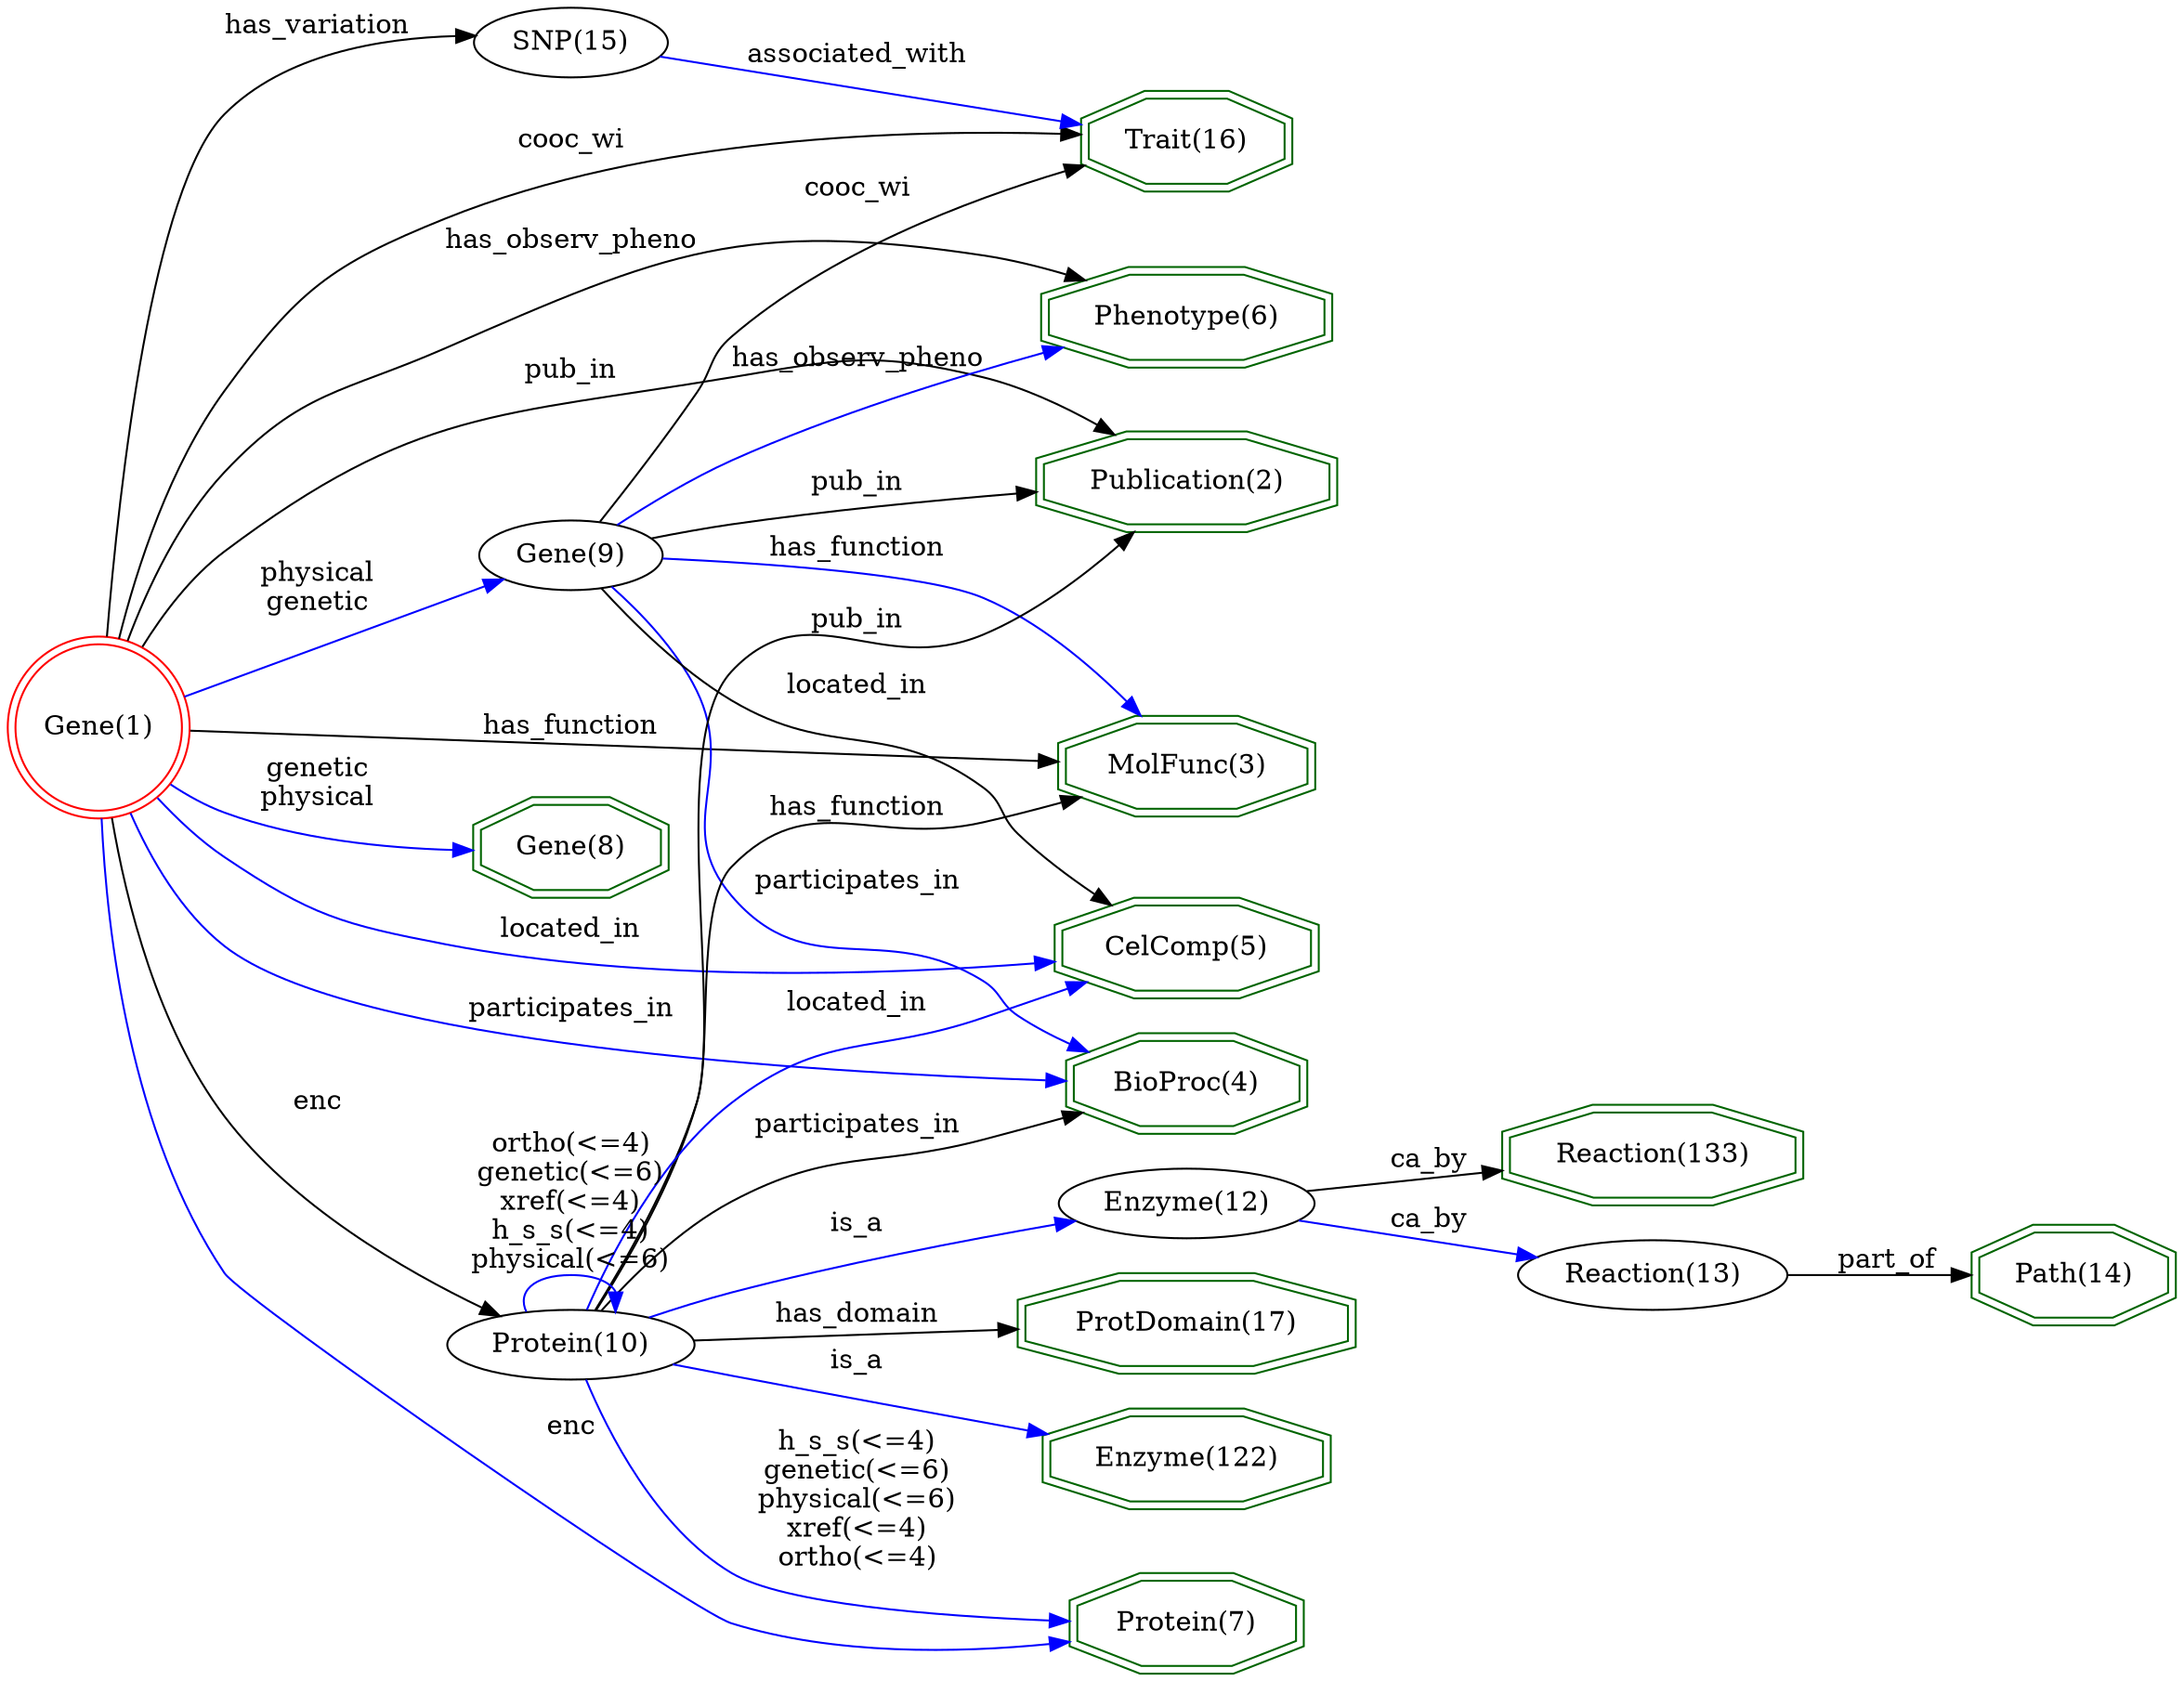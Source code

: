 digraph {
	graph [_draw_="c 9 -#fffffe00 C 7 -#ffffff P 4 0 0 0 830 978.39 830 978.39 0 ",
		bb="0,0,978.39,830",
		rankdir=LR,
		xdotversion=1.7
	];
	node [label="\N"];
	"Trait(16)"	[_draw_="c 7 -#006400 p 8 564.96 754.54 564.96 769.46 538.42 780 500.89 780 474.36 769.46 474.36 754.54 500.89 744 538.42 744 c 7 -#006400 \
p 8 568.97 751.83 568.97 772.17 539.19 784 500.12 784 470.34 772.17 470.34 751.83 500.12 740 539.19 740 ",
		_ldraw_="F 14 11 -Times-Roman c 7 -#000000 T 519.66 757.8 0 50.05 9 -Trait(16) ",
		color=darkgreen,
		height=0.61111,
		pos="519.66,762",
		shape=doubleoctagon,
		width=1.3655];
	"Reaction(133)"	[_draw_="c 7 -#006400 p 8 802.34 243.54 802.34 258.46 763.75 269 709.17 269 670.58 258.46 670.58 243.54 709.17 233 763.75 233 c 7 -#006400 \
p 8 806.35 240.49 806.35 261.51 764.29 273 708.63 273 666.57 261.51 666.57 240.49 708.63 229 764.29 229 ",
		_ldraw_="F 14 11 -Times-Roman c 7 -#000000 T 736.46 246.8 0 80.08 13 -Reaction(133) ",
		color=darkgreen,
		height=0.61111,
		pos="736.46,251",
		shape=doubleoctagon,
		width=1.9359];
	"Path(14)"	[_draw_="c 7 -#006400 p 8 974.3 185.54 974.3 200.46 948.64 211 912.34 211 886.67 200.46 886.67 185.54 912.34 175 948.64 175 c 7 -#006400 \
p 8 978.3 182.86 978.3 203.14 949.42 215 911.55 215 882.68 203.14 882.68 182.86 911.55 171 949.42 171 ",
		_ldraw_="F 14 11 -Times-Roman c 7 -#000000 T 930.49 188.8 0 48.21 8 -Path(14) ",
		color=darkgreen,
		height=0.61111,
		pos="930.49,193",
		shape=doubleoctagon,
		width=1.3307];
	"BioProc(4)"	[_draw_="c 7 -#006400 p 8 573.11 277.54 573.11 292.46 541.8 303 497.52 303 466.2 292.46 466.2 277.54 497.52 267 541.8 267 c 7 -#006400 p \
8 577.11 274.67 577.11 295.33 542.45 307 496.86 307 462.2 295.33 462.2 274.67 496.86 263 542.45 263 ",
		_ldraw_="F 14 11 -Times-Roman c 7 -#000000 T 519.66 280.8 0 62.21 10 -BioProc(4) ",
		color=darkgreen,
		height=0.61111,
		pos="519.66,285",
		shape=doubleoctagon,
		width=1.5966];
	"ProtDomain(17)"	[_draw_="c 7 -#006400 p 8 593.51 161.54 593.51 176.46 550.25 187 489.07 187 445.8 176.46 445.8 161.54 489.07 151 550.25 151 c 7 -#006400 \
p 8 597.52 158.4 597.52 179.6 550.73 191 488.58 191 441.79 179.6 441.79 158.4 488.58 147 550.73 147 ",
		_ldraw_="F 14 11 -Times-Roman c 7 -#000000 T 519.66 164.8 0 91.77 14 -ProtDomain(17) ",
		color=darkgreen,
		height=0.61111,
		pos="519.66,169",
		shape=doubleoctagon,
		width=2.1578];
	"Enzyme(122)"	[_draw_="c 7 -#006400 p 8 582.72 99.54 582.72 114.46 545.78 125 493.53 125 456.59 114.46 456.59 99.54 493.53 89 545.78 89 c 7 -#006400 p \
8 586.73 96.53 586.73 117.47 546.34 129 492.97 129 452.59 117.47 452.59 96.53 492.97 85 546.34 85 ",
		_ldraw_="F 14 11 -Times-Roman c 7 -#000000 T 519.66 102.8 0 76.19 11 -Enzyme(122) ",
		color=darkgreen,
		height=0.61111,
		pos="519.66,107",
		shape=doubleoctagon,
		width=1.8621];
	"Publication(2)"	[_draw_="c 7 -#006400 p 8 585.55 582.54 585.55 597.46 546.95 608 492.36 608 453.76 597.46 453.76 582.54 492.36 572 546.95 572 c 7 -#006400 \
p 8 589.56 579.49 589.56 600.51 547.49 612 491.82 612 449.75 600.51 449.75 579.49 491.82 568 547.49 568 ",
		_ldraw_="F 14 11 -Times-Roman c 7 -#000000 T 519.66 585.8 0 80.1 14 -Publication(2) ",
		color=darkgreen,
		height=0.61111,
		pos="519.66,590",
		shape=doubleoctagon,
		width=1.9362];
	"Phenotype(6)"	[_draw_="c 7 -#006400 p 8 582.18 665.54 582.18 680.46 545.55 691 493.76 691 457.14 680.46 457.14 665.54 493.76 655 545.55 655 c 7 -#006400 \
p 8 586.18 662.53 586.18 683.47 546.12 695 493.2 695 453.13 683.47 453.13 662.53 493.2 651 546.12 651 ",
		_ldraw_="F 14 11 -Times-Roman c 7 -#000000 T 519.66 668.8 0 75.43 12 -Phenotype(6) ",
		color=darkgreen,
		height=0.61111,
		pos="519.66,673",
		shape=doubleoctagon,
		width=1.8475];
	"MolFunc(3)"	[_draw_="c 7 -#006400 p 8 577.05 438.54 577.05 453.46 543.43 464 495.88 464 462.27 453.46 462.27 438.54 495.88 428 543.43 428 c 7 -#006400 \
p 8 581.06 435.61 581.06 456.39 544.05 468 495.27 468 458.25 456.39 458.25 435.61 495.27 424 544.05 424 ",
		_ldraw_="F 14 11 -Times-Roman c 7 -#000000 T 519.66 441.8 0 67.66 10 -MolFunc(3) ",
		color=darkgreen,
		height=0.61111,
		pos="519.66,446",
		shape=doubleoctagon,
		width=1.7];
	"Protein(7)"	[_draw_="c 7 -#006400 p 8 569.18 14.54 569.18 29.46 540.17 40 499.14 40 470.13 29.46 470.13 14.54 499.14 4 540.17 4 c 7 -#006400 p 8 573.16 \
11.74 573.16 32.26 540.87 44 498.45 44 466.15 32.26 466.15 11.74 498.45 0 540.87 0 ",
		_ldraw_="F 14 11 -Times-Roman c 7 -#000000 T 519.66 17.8 0 56.77 10 -Protein(7) ",
		color=darkgreen,
		height=0.61111,
		pos="519.66,22",
		shape=doubleoctagon,
		width=1.4931];
	"Gene(1)"	[_draw_="c 7 -#ff0000 e 43.08 459 39.15 39.15 c 7 -#ff0000 e 43.08 459 43.15 43.15 ",
		_ldraw_="F 14 11 -Times-Roman c 7 -#000000 T 43.08 454.8 0 45.86 7 -Gene(1) ",
		color=red,
		height=1.1966,
		pos="43.077,459",
		shape=doublecircle,
		width=1.1966];
	"Gene(1)" -> "Trait(16)"	[_draw_="c 7 -#000000 B 10 52.67 501.01 61.52 537.7 77.8 591.3 104.15 632 135.16 679.88 146.04 695.56 197.57 720 282.44 760.24 393.28 765.85 \
460.05 764.89 ",
		_hdraw_="S 5 -solid c 7 -#000000 C 7 -#000000 P 3 460.45 768.38 470.38 764.68 460.31 761.38 ",
		_ldraw_="F 14 11 -Times-Roman c 7 -#000000 T 249.67 754.8 0 47.43 7 -cooc_wi ",
		color=black,
		label=cooc_wi,
		lp="249.67,759",
		pos="e,470.38,764.68 52.671,501.01 61.522,537.7 77.795,591.3 104.15,632 135.16,679.88 146.04,695.56 197.57,720 282.44,760.24 393.28,765.85 \
460.05,764.89"];
	"Gene(1)" -> "BioProc(4)"	[_draw_="c 7 -#0000ff B 7 59.33 418.83 69.23 397.54 84.06 372.46 104.15 356 203.67 274.47 362.57 271.54 451.96 277.63 ",
		_hdraw_="S 5 -solid c 7 -#0000ff C 7 -#0000ff P 3 451.75 281.12 461.98 278.37 452.26 274.14 ",
		_ldraw_="F 14 11 -Times-Roman c 7 -#000000 T 249.67 306.8 0 82.41 15 -participates_in ",
		color=blue,
		label=participates_in,
		lp="249.67,311",
		pos="e,461.98,278.37 59.328,418.83 69.226,397.54 84.057,372.46 104.15,356 203.67,274.47 362.57,271.54 451.96,277.63"];
	"Gene(1)" -> "Publication(2)"	[_draw_="c 7 -#000000 B 13 62.57 497.8 72.76 515.9 86.88 536.57 104.15 551 183.99 617.68 217.83 621.37 319.77 642 365.17 651.19 379.12 653.51 \
423.98 642 443.59 636.97 463.51 626.93 479.98 617 ",
		_hdraw_="S 5 -solid c 7 -#000000 C 7 -#000000 P 3 482.12 619.79 488.75 611.53 478.42 613.85 ",
		_ldraw_="F 14 11 -Times-Roman c 7 -#000000 T 249.67 640.8 0 38.89 6 -pub_in ",
		color=black,
		label=pub_in,
		lp="249.67,645",
		pos="e,488.75,611.53 62.567,497.8 72.763,515.9 86.877,536.57 104.15,551 183.99,617.68 217.83,621.37 319.77,642 365.17,651.19 379.12,653.51 \
423.98,642 443.59,636.97 463.51,626.93 479.98,617"];
	"Gene(1)" -> "Phenotype(6)"	[_draw_="c 7 -#000000 B 13 56.65 500.21 66.48 527.7 82.18 563.53 104.15 590 136.63 629.12 152.83 631.87 197.57 656 288.1 704.83 322.4 720.21 \
423.98 704 437.99 701.76 452.76 697.77 466.34 693.39 ",
		_hdraw_="S 5 -solid c 7 -#000000 C 7 -#000000 P 3 467.64 696.64 476 690.14 465.41 690.01 ",
		_ldraw_="F 14 11 -Times-Roman c 7 -#000000 T 249.67 704.8 0 104.2 16 -has_observ_pheno ",
		color=black,
		label=has_observ_pheno,
		lp="249.67,709",
		pos="e,476,690.14 56.652,500.21 66.479,527.7 82.179,563.53 104.15,590 136.63,629.12 152.83,631.87 197.57,656 288.1,704.83 322.4,720.21 \
423.98,704 437.99,701.76 452.76,697.77 466.34,693.39"];
	"Gene(1)" -> "MolFunc(3)"	[_draw_="c 7 -#000000 B 4 86.19 457.85 167.78 455.61 348.13 450.67 448.24 447.93 ",
		_hdraw_="S 5 -solid c 7 -#000000 C 7 -#000000 P 3 448.36 451.43 458.26 447.65 448.17 444.43 ",
		_ldraw_="F 14 11 -Times-Roman c 7 -#000000 T 249.67 456.8 0 72.32 12 -has_function ",
		color=black,
		label=has_function,
		lp="249.67,461",
		pos="e,458.26,447.65 86.193,457.85 167.78,455.61 348.13,450.67 448.24,447.93"];
	"Gene(1)" -> "Protein(7)"	[_draw_="c 7 -#0000ff B 10 45.63 415.53 49.38 360.33 62 263.88 104.15 194 167.76 88.56 203.19 59.65 319.77 20 363.53 5.12 415.9 6.34 455.91 \
10.9 ",
		_hdraw_="S 5 -solid c 7 -#0000ff C 7 -#0000ff P 3 455.71 14.41 466.07 12.16 456.57 7.46 ",
		_ldraw_="F 14 11 -Times-Roman c 7 -#000000 T 249.67 80.8 0 19.43 3 -enc ",
		color=blue,
		label=enc,
		lp="249.67,85",
		pos="e,466.07,12.161 45.634,415.53 49.383,360.33 62,263.88 104.15,194 167.76,88.556 203.19,59.653 319.77,20 363.53,5.1176 415.9,6.3444 \
455.91,10.903"];
	"Gene(8)"	[_draw_="c 7 -#006400 p 8 291.79 393.54 291.79 408.46 267.12 419 232.23 419 207.56 408.46 207.56 393.54 232.23 383 267.12 383 c 7 -#006400 \
p 8 295.77 390.9 295.77 411.1 267.93 423 231.42 423 203.58 411.1 203.58 390.9 231.42 379 267.93 379 ",
		_ldraw_="F 14 11 -Times-Roman c 7 -#000000 T 249.67 396.8 0 45.86 7 -Gene(8) ",
		color=darkgreen,
		height=0.61111,
		pos="249.67,401",
		shape=doubleoctagon,
		width=1.286];
	"Gene(1)" -> "Gene(8)"	[_draw_="c 7 -#0000ff B 7 76.71 431.83 85.19 426.04 94.63 420.59 104.15 417 132.33 406.39 165.62 402.19 193.14 400.74 ",
		_hdraw_="S 5 -solid c 7 -#0000ff C 7 -#0000ff P 3 193.54 404.22 203.39 400.3 193.25 397.23 ",
		_ldraw_="F 14 11 -Times-Roman c 7 -#000000 T 141.86 433.8 0 40.42 7 -genetic F 14 11 -Times-Roman c 7 -#000000 T 141.86 419.8 0 46.66 8 -physical ",
		color=blue,
		label="genetic\nphysical",
		lp="141.86,431",
		pos="e,203.39,400.3 76.71,431.83 85.187,426.04 94.626,420.59 104.15,417 132.33,406.39 165.62,402.19 193.14,400.74"];
	"CelComp(5)"	[_draw_="c 7 -#006400 p 8 578.26 339.54 578.26 354.46 543.93 365 495.38 365 461.05 354.46 461.05 339.54 495.38 329 543.93 329 c 7 -#006400 \
p 8 582.25 336.59 582.25 357.41 544.53 369 494.79 369 457.07 357.41 457.07 336.59 494.79 325 544.53 325 ",
		_ldraw_="F 14 11 -Times-Roman c 7 -#000000 T 519.66 342.8 0 69.99 10 -CelComp(5) ",
		color=darkgreen,
		height=0.61111,
		pos="519.66,347",
		shape=doubleoctagon,
		width=1.7443];
	"Gene(1)" -> "CelComp(5)"	[_draw_="c 7 -#0000ff B 10 71.3 426.24 80.94 415.98 92.34 405.21 104.15 397 141.39 371.12 153.33 365.93 197.57 356 281.5 337.16 380.86 337.76 \
446.58 341.21 ",
		_hdraw_="S 5 -solid c 7 -#0000ff C 7 -#0000ff P 3 446.65 344.72 456.83 341.78 447.05 337.73 ",
		_ldraw_="F 14 11 -Times-Roman c 7 -#000000 T 249.67 358.8 0 58.31 10 -located_in ",
		color=blue,
		label=located_in,
		lp="249.67,363",
		pos="e,456.83,341.78 71.299,426.24 80.936,415.98 92.338,405.21 104.15,397 141.39,371.12 153.33,365.93 197.57,356 281.5,337.16 380.86,\
337.76 446.58,341.21"];
	"SNP(15)"	[_draw_="c 7 -#000000 e 249.67 812 41.13 18 ",
		_ldraw_="F 14 11 -Times-Roman c 7 -#000000 T 249.67 807.8 0 49.01 7 -SNP(15) ",
		height=0.5,
		pos="249.67,812",
		width=1.1406];
	"Gene(1)" -> "SNP(15)"	[_draw_="c 7 -#000000 B 7 46.6 502.11 52.02 579.38 67.37 737.06 104.15 776 128.08 801.33 166.87 809.97 198.24 812.47 ",
		_hdraw_="S 5 -solid c 7 -#000000 C 7 -#000000 P 3 198.37 815.98 208.56 813.1 198.79 809 ",
		_ldraw_="F 14 11 -Times-Roman c 7 -#000000 T 141.86 812.8 0 75.42 13 -has_variation ",
		color=black,
		label=has_variation,
		lp="141.86,817",
		pos="e,208.56,813.1 46.603,502.11 52.017,579.38 67.37,737.06 104.15,776 128.08,801.33 166.87,809.97 198.24,812.47"];
	"Gene(9)"	[_draw_="c 7 -#000000 e 249.67 553 39.15 18 ",
		_ldraw_="F 14 11 -Times-Roman c 7 -#000000 T 249.67 548.8 0 45.86 7 -Gene(9) ",
		height=0.5,
		pos="249.67,553",
		width=1.0855];
	"Gene(1)" -> "Gene(9)"	[_draw_="c 7 -#0000ff B 4 82.56 476.68 119.75 493.77 175.68 519.46 212.18 536.23 ",
		_hdraw_="S 5 -solid c 7 -#0000ff C 7 -#0000ff P 3 210.93 539.51 221.48 540.5 213.85 533.15 ",
		_ldraw_="F 14 11 -Times-Roman c 7 -#000000 T 141.86 535.8 0 46.66 8 -physical F 14 11 -Times-Roman c 7 -#000000 T 141.86 521.8 0 40.42 7 \
-genetic ",
		color=blue,
		label="physical\ngenetic",
		lp="141.86,533",
		pos="e,221.48,540.5 82.56,476.68 119.75,493.77 175.68,519.46 212.18,536.23"];
	"Protein(10)"	[_draw_="c 7 -#000000 e 249.67 155 50.27 18 ",
		_ldraw_="F 14 11 -Times-Roman c 7 -#000000 T 249.67 150.8 0 63.77 11 -Protein(10) ",
		height=0.5,
		pos="249.67,155",
		width=1.3996];
	"Gene(1)" -> "Protein(10)"	[_draw_="c 7 -#000000 B 7 50.16 416.17 57.58 375.42 73.18 313.83 104.15 269 132.3 228.26 179.31 195.08 212.04 175.23 ",
		_hdraw_="S 5 -solid c 7 -#000000 C 7 -#000000 P 3 214.06 178.1 220.87 169.99 210.49 172.08 ",
		_ldraw_="F 14 11 -Times-Roman c 7 -#000000 T 141.86 271.8 0 19.43 3 -enc ",
		color=black,
		label=enc,
		lp="141.86,276",
		pos="e,220.87,169.99 50.159,416.17 57.58,375.42 73.182,313.83 104.15,269 132.3,228.26 179.31,195.08 212.04,175.23"];
	"SNP(15)" -> "Trait(16)"	[_draw_="c 7 -#0000ff B 4 287.66 805.1 332.3 796.77 407.93 782.66 460.43 772.86 ",
		_hdraw_="S 5 -solid c 7 -#0000ff C 7 -#0000ff P 3 461.09 776.3 470.28 771.03 459.81 769.42 ",
		_ldraw_="F 14 11 -Times-Roman c 7 -#000000 T 371.88 800.8 0 89.42 15 -associated_with ",
		color=blue,
		label=associated_with,
		lp="371.88,805",
		pos="e,470.28,771.03 287.66,805.1 332.3,796.77 407.93,782.66 460.43,772.86"];
	"Enzyme(12)"	[_draw_="c 7 -#000000 e 519.66 227 53.63 18 ",
		_ldraw_="F 14 11 -Times-Roman c 7 -#000000 T 519.66 222.8 0 69.19 10 -Enzyme(12) ",
		height=0.5,
		pos="519.66,227",
		width=1.4949];
	"Enzyme(12)" -> "Reaction(133)"	[_draw_="c 7 -#000000 B 4 571.02 232.63 596.53 235.48 628.09 239 656.72 242.2 ",
		_hdraw_="S 5 -solid c 7 -#000000 C 7 -#000000 P 3 656.39 245.69 666.71 243.32 657.16 238.73 ",
		_ldraw_="F 14 11 -Times-Roman c 7 -#000000 T 632.05 244.8 0 33.43 5 -ca_by ",
		color=black,
		label=ca_by,
		lp="632.05,249",
		pos="e,666.71,243.32 571.02,232.63 596.53,235.48 628.09,239 656.72,242.2"];
	"Reaction(13)"	[_draw_="c 7 -#000000 e 736.46 193 56.04 18 ",
		_ldraw_="F 14 11 -Times-Roman c 7 -#000000 T 736.46 188.8 0 73.08 12 -Reaction(13) ",
		height=0.5,
		pos="736.46,193",
		width=1.5631];
	"Enzyme(12)" -> "Reaction(13)"	[_draw_="c 7 -#0000ff B 4 568.6 219.41 600.2 214.41 641.82 207.82 675.59 202.48 ",
		_hdraw_="S 5 -solid c 7 -#0000ff C 7 -#0000ff P 3 676.47 205.88 685.8 200.86 675.38 198.97 ",
		_ldraw_="F 14 11 -Times-Roman c 7 -#000000 T 632.05 214.8 0 33.43 5 -ca_by ",
		color=blue,
		label=ca_by,
		lp="632.05,219",
		pos="e,685.8,200.86 568.6,219.41 600.2,214.41 641.82,207.82 675.59,202.48"];
	"Reaction(13)" -> "Path(14)"	[_draw_="c 7 -#000000 B 4 792.74 193 817.67 193 847.1 193 872.26 193 ",
		_hdraw_="S 5 -solid c 7 -#000000 C 7 -#000000 P 3 872.39 196.5 882.39 193 872.39 189.5 ",
		_ldraw_="F 14 11 -Times-Roman c 7 -#000000 T 844.37 195.8 0 40.43 7 -part_of ",
		color=black,
		label=part_of,
		lp="844.37,200",
		pos="e,882.39,193 792.74,193 817.67,193 847.1,193 872.26,193"];
	"Gene(9)" -> "Trait(16)"	[_draw_="c 7 -#000000 B 7 261.61 570.27 280.1 599.4 315.93 655.52 319.77 659 363.87 698.9 426.26 727.89 469.35 744.76 ",
		_hdraw_="S 5 -solid c 7 -#000000 C 7 -#000000 P 3 468.18 748.06 478.77 748.38 470.69 741.53 ",
		_ldraw_="F 14 11 -Times-Roman c 7 -#000000 T 371.88 726.8 0 47.43 7 -cooc_wi ",
		color=black,
		label=cooc_wi,
		lp="371.88,731",
		pos="e,478.77,748.38 261.61,570.27 280.1,599.4 315.93,655.52 319.77,659 363.87,698.9 426.26,727.89 469.35,744.76"];
	"Gene(9)" -> "BioProc(4)"	[_draw_="c 7 -#0000ff B 16 264.82 536.35 276.53 521.67 292.68 499.22 301.77 477 318.22 436.83 293.08 415.23 319.77 381 351.13 340.79 381.73 \
361.55 423.98 333 433.09 326.84 432.71 321.94 441.98 316 449.1 311.43 457.01 307.32 464.96 303.7 ",
		_hdraw_="S 5 -solid c 7 -#0000ff C 7 -#0000ff P 3 466.48 306.86 474.27 299.68 463.7 300.43 ",
		_ldraw_="F 14 11 -Times-Roman c 7 -#000000 T 371.88 383.8 0 82.41 15 -participates_in ",
		color=blue,
		label=participates_in,
		lp="371.88,388",
		pos="e,474.27,299.68 264.82,536.35 276.53,521.67 292.68,499.22 301.77,477 318.22,436.83 293.08,415.23 319.77,381 351.13,340.79 381.73,\
361.55 423.98,333 433.09,326.84 432.71,321.94 441.98,316 449.1,311.43 457.01,307.32 464.96,303.7"];
	"Gene(9)" -> "Publication(2)"	[_draw_="c 7 -#000000 B 7 284.63 561.1 295.78 563.57 308.27 566.12 319.77 568 359.1 574.43 403.12 579.51 439.73 583.17 ",
		_hdraw_="S 5 -solid c 7 -#000000 C 7 -#000000 P 3 439.55 586.67 449.85 584.16 440.24 579.7 ",
		_ldraw_="F 14 11 -Times-Roman c 7 -#000000 T 371.88 583.8 0 38.89 6 -pub_in ",
		color=black,
		label=pub_in,
		lp="371.88,588",
		pos="e,449.85,584.16 284.63,561.1 295.78,563.57 308.27,566.12 319.77,568 359.1,574.43 403.12,579.51 439.73,583.17"];
	"Gene(9)" -> "Phenotype(6)"	[_draw_="c 7 -#0000ff B 7 270.78 568.19 284.18 577.85 302.44 590.16 319.77 599 364.8 621.97 418.68 641.57 459 654.82 ",
		_hdraw_="S 5 -solid c 7 -#0000ff C 7 -#0000ff P 3 458.09 658.2 468.68 657.97 460.25 651.55 ",
		_ldraw_="F 14 11 -Times-Roman c 7 -#000000 T 371.88 643.8 0 104.2 16 -has_observ_pheno ",
		color=blue,
		label=has_observ_pheno,
		lp="371.88,648",
		pos="e,468.68,657.97 270.78,568.19 284.18,577.85 302.44,590.16 319.77,599 364.8,621.97 418.68,641.57 459,654.82"];
	"Gene(9)" -> "MolFunc(3)"	[_draw_="c 7 -#0000ff B 7 288.66 550.82 332.21 547.87 400.6 541.69 423.98 531 451.52 518.4 476.72 494.92 494.18 475.82 ",
		_hdraw_="S 5 -solid c 7 -#0000ff C 7 -#0000ff P 3 496.92 478.01 500.95 468.22 491.69 473.36 ",
		_ldraw_="F 14 11 -Times-Roman c 7 -#000000 T 371.88 550.8 0 72.32 12 -has_function ",
		color=blue,
		label=has_function,
		lp="371.88,555",
		pos="e,500.95,468.22 288.66,550.82 332.21,547.87 400.6,541.69 423.98,531 451.52,518.4 476.72,494.92 494.18,475.82"];
	"Gene(9)" -> "CelComp(5)"	[_draw_="c 7 -#000000 B 13 263.37 536.04 276.15 519.9 297.18 495.8 319.77 480 361.12 451.09 383 464.43 423.98 435 433.69 428.02 433.49 423.42 \
441.98 415 455.59 401.48 471.34 387.29 485.02 375.38 ",
		_hdraw_="S 5 -solid c 7 -#000000 C 7 -#000000 P 3 487.52 377.85 492.79 368.66 482.94 372.55 ",
		_ldraw_="F 14 11 -Times-Roman c 7 -#000000 T 371.88 482.8 0 58.31 10 -located_in ",
		color=black,
		label=located_in,
		lp="371.88,487",
		pos="e,492.79,368.66 263.37,536.04 276.15,519.9 297.18,495.8 319.77,480 361.12,451.09 383,464.43 423.98,435 433.69,428.02 433.49,423.42 \
441.98,415 455.59,401.48 471.34,387.29 485.02,375.38"];
	"Protein(10)" -> "BioProc(4)"	[_draw_="c 7 -#000000 B 10 263.24 172.67 275.77 189.05 296.49 212.94 319.77 227 361.03 251.91 377.71 243.5 423.98 257 436.31 260.6 449.54 \
264.49 462.08 268.2 ",
		_hdraw_="S 5 -solid c 7 -#000000 C 7 -#000000 P 3 461.38 271.64 471.96 271.12 463.37 264.93 ",
		_ldraw_="F 14 11 -Times-Roman c 7 -#000000 T 371.88 259.8 0 82.41 15 -participates_in ",
		color=black,
		label=participates_in,
		lp="371.88,264",
		pos="e,471.96,271.12 263.24,172.67 275.77,189.05 296.49,212.94 319.77,227 361.03,251.91 377.71,243.5 423.98,257 436.31,260.6 449.54,264.49 \
462.08,268.2"];
	"Protein(10)" -> "ProtDomain(17)"	[_draw_="c 7 -#000000 B 4 299.83 157.57 336.69 159.49 388.12 162.18 431.86 164.47 ",
		_hdraw_="S 5 -solid c 7 -#000000 C 7 -#000000 P 3 431.76 167.96 441.93 164.99 432.12 160.97 ",
		_ldraw_="F 14 11 -Times-Roman c 7 -#000000 T 371.88 166.8 0 67.66 10 -has_domain ",
		color=black,
		label=has_domain,
		lp="371.88,171",
		pos="e,441.93,164.99 299.83,157.57 336.69,159.49 388.12,162.18 431.86,164.47"];
	"Protein(10)" -> "Enzyme(122)"	[_draw_="c 7 -#0000ff B 7 293.76 146.06 302.37 144.33 311.35 142.57 319.77 141 360.38 133.42 405.77 125.61 442.93 119.39 ",
		_hdraw_="S 5 -solid c 7 -#0000ff C 7 -#0000ff P 3 443.89 122.78 453.18 117.68 442.74 115.87 ",
		_ldraw_="F 14 11 -Times-Roman c 7 -#000000 T 371.88 143.8 0 22.55 4 -is_a ",
		color=blue,
		label=is_a,
		lp="371.88,148",
		pos="e,453.18,117.68 293.76,146.06 302.37,144.33 311.35,142.57 319.77,141 360.38,133.42 405.77,125.61 442.93,119.39"];
	"Protein(10)" -> "Publication(2)"	[_draw_="c 7 -#000000 B 13 260.34 172.67 272.34 195.54 292.38 236.97 301.77 275 313.49 322.4 286.99 457.82 319.77 494 351.39 528.88 381.22 \
493.31 423.98 513 448.84 524.45 472.73 543.96 490.29 560.47 ",
		_hdraw_="S 5 -solid c 7 -#000000 C 7 -#000000 P 3 488.26 563.39 497.89 567.81 493.12 558.35 ",
		_ldraw_="F 14 11 -Times-Roman c 7 -#000000 T 371.88 515.8 0 38.89 6 -pub_in ",
		color=black,
		label=pub_in,
		lp="371.88,520",
		pos="e,497.89,567.81 260.34,172.67 272.34,195.54 292.38,236.97 301.77,275 313.49,322.4 286.99,457.82 319.77,494 351.39,528.88 381.22,\
493.31 423.98,513 448.84,524.45 472.73,543.96 490.29,560.47"];
	"Protein(10)" -> "MolFunc(3)"	[_draw_="c 7 -#000000 B 13 259.94 172.78 271.52 195.76 291.11 237.31 301.77 275 309.12 300.95 301.37 375.29 319.77 395 352.14 429.66 378.05 \
406.16 423.98 418 436.29 421.17 449.41 424.86 461.85 428.49 ",
		_hdraw_="S 5 -solid c 7 -#000000 C 7 -#000000 P 3 461.06 431.91 471.64 431.39 463.04 425.2 ",
		_ldraw_="F 14 11 -Times-Roman c 7 -#000000 T 371.88 420.8 0 72.32 12 -has_function ",
		color=black,
		label=has_function,
		lp="371.88,425",
		pos="e,471.64,431.39 259.94,172.78 271.52,195.76 291.11,237.31 301.77,275 309.12,300.95 301.37,375.29 319.77,395 352.14,429.66 378.05,\
406.16 423.98,418 436.29,421.17 449.41,424.86 461.85,428.49"];
	"Protein(10)" -> "Protein(7)"	[_draw_="c 7 -#0000ff B 7 256.97 136.89 266.46 112.5 286.91 69.79 319.77 49 360.17 23.45 414.39 17.53 456.01 17.54 ",
		_hdraw_="S 5 -solid c 7 -#0000ff C 7 -#0000ff P 3 455.99 21.04 466.03 17.65 456.08 14.04 ",
		_ldraw_="F 14 11 -Times-Roman c 7 -#000000 T 371.88 107.8 0 64.01 10 -h_s_s(<=4) F 14 11 -Times-Roman c 7 -#000000 T 371.88 93.8 0 72.54 \
12 -genetic(<=6) F 14 11 -Times-Roman c 7 -#000000 T 371.88 79.8 0 78.77 13 -physical(<=6) F 14 11 -Times-Roman c 7 -#000000 T 371.88 \
65.8 0 54.65 9 -xref(<=4) F 14 11 -Times-Roman c 7 -#000000 T 371.88 51.8 0 61.67 10 -ortho(<=4) ",
		color=blue,
		label="h_s_s(<=4)\ngenetic(<=6)\nphysical(<=6)\nxref(<=4)\northo(<=4)",
		lp="371.88,84",
		pos="e,466.03,17.651 256.97,136.89 266.46,112.5 286.91,69.786 319.77,49 360.17,23.445 414.39,17.526 456.01,17.536"];
	"Protein(10)" -> "CelComp(5)"	[_draw_="c 7 -#0000ff B 7 256.56 173.1 265.93 199.16 286.62 247.19 319.77 275 331.16 284.54 407.58 310.78 462.3 328.8 ",
		_hdraw_="S 5 -solid c 7 -#0000ff C 7 -#0000ff P 3 461.31 332.16 471.9 331.95 463.49 325.51 ",
		_ldraw_="F 14 11 -Times-Roman c 7 -#000000 T 371.88 317.8 0 58.31 10 -located_in ",
		color=blue,
		label=located_in,
		lp="371.88,322",
		pos="e,471.9,331.95 256.56,173.1 265.93,199.16 286.62,247.19 319.77,275 331.16,284.54 407.58,310.78 462.3,328.8"];
	"Protein(10)" -> "Enzyme(12)"	[_draw_="c 7 -#0000ff B 7 282.66 168.65 294.22 173.28 307.46 178.22 319.77 182 367.05 196.49 421.93 208.57 462.06 216.55 ",
		_hdraw_="S 5 -solid c 7 -#0000ff C 7 -#0000ff P 3 461.44 219.99 471.93 218.49 462.79 213.12 ",
		_ldraw_="F 14 11 -Times-Roman c 7 -#000000 T 371.88 211.8 0 22.55 4 -is_a ",
		color=blue,
		label=is_a,
		lp="371.88,216",
		pos="e,471.93,218.49 282.66,168.65 294.22,173.28 307.46,178.22 319.77,182 367.05,196.49 421.93,208.57 462.06,216.55"];
	"Protein(10)" -> "Protein(10)"	[_draw_="c 7 -#0000ff B 7 230.89 172.04 227.06 181.86 233.32 191 249.67 191 259.9 191 266.18 187.43 268.51 182.35 ",
		_hdraw_="S 5 -solid c 7 -#0000ff C 7 -#0000ff P 3 272.01 182.02 268.46 172.04 265.01 182.06 ",
		_ldraw_="F 14 11 -Times-Roman c 7 -#000000 T 249.67 249.8 0 61.67 10 -ortho(<=4) F 14 11 -Times-Roman c 7 -#000000 T 249.67 235.8 0 72.54 \
12 -genetic(<=6) F 14 11 -Times-Roman c 7 -#000000 T 249.67 221.8 0 54.65 9 -xref(<=4) F 14 11 -Times-Roman c 7 -#000000 T 249.67 \
207.8 0 64.01 10 -h_s_s(<=4) F 14 11 -Times-Roman c 7 -#000000 T 249.67 193.8 0 78.77 13 -physical(<=6) ",
		color=blue,
		label="ortho(<=4)\ngenetic(<=6)\nxref(<=4)\nh_s_s(<=4)\nphysical(<=6)",
		lp="249.67,226",
		pos="e,268.46,172.04 230.89,172.04 227.06,181.86 233.32,191 249.67,191 259.9,191 266.18,187.43 268.51,182.35"];
}
